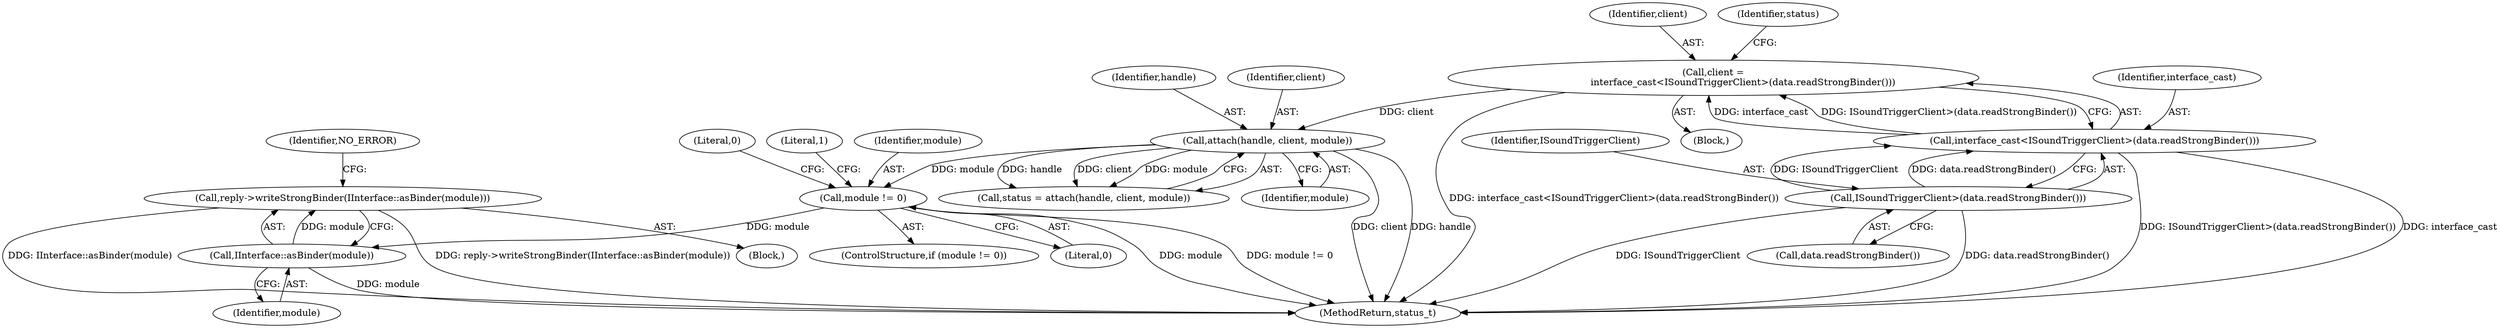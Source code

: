 digraph "0_Android_b9096dc@API" {
"1000226" [label="(Call,reply->writeStrongBinder(IInterface::asBinder(module)))"];
"1000227" [label="(Call,IInterface::asBinder(module))"];
"1000220" [label="(Call,module != 0)"];
"1000213" [label="(Call,attach(handle, client, module))"];
"1000202" [label="(Call,client =\n                    interface_cast<ISoundTriggerClient>(data.readStrongBinder()))"];
"1000204" [label="(Call,interface_cast<ISoundTriggerClient>(data.readStrongBinder()))"];
"1000206" [label="(Call,ISoundTriggerClient>(data.readStrongBinder()))"];
"1000232" [label="(Literal,0)"];
"1000226" [label="(Call,reply->writeStrongBinder(IInterface::asBinder(module)))"];
"1000227" [label="(Call,IInterface::asBinder(module))"];
"1000207" [label="(Identifier,ISoundTriggerClient)"];
"1000203" [label="(Identifier,client)"];
"1000213" [label="(Call,attach(handle, client, module))"];
"1000202" [label="(Call,client =\n                    interface_cast<ISoundTriggerClient>(data.readStrongBinder()))"];
"1000206" [label="(Call,ISoundTriggerClient>(data.readStrongBinder()))"];
"1000234" [label="(Identifier,NO_ERROR)"];
"1000228" [label="(Identifier,module)"];
"1000225" [label="(Literal,1)"];
"1000257" [label="(MethodReturn,status_t)"];
"1000190" [label="(Block,)"];
"1000212" [label="(Identifier,status)"];
"1000223" [label="(Block,)"];
"1000211" [label="(Call,status = attach(handle, client, module))"];
"1000220" [label="(Call,module != 0)"];
"1000214" [label="(Identifier,handle)"];
"1000221" [label="(Identifier,module)"];
"1000219" [label="(ControlStructure,if (module != 0))"];
"1000205" [label="(Identifier,interface_cast)"];
"1000215" [label="(Identifier,client)"];
"1000208" [label="(Call,data.readStrongBinder())"];
"1000204" [label="(Call,interface_cast<ISoundTriggerClient>(data.readStrongBinder()))"];
"1000222" [label="(Literal,0)"];
"1000216" [label="(Identifier,module)"];
"1000226" -> "1000223"  [label="AST: "];
"1000226" -> "1000227"  [label="CFG: "];
"1000227" -> "1000226"  [label="AST: "];
"1000234" -> "1000226"  [label="CFG: "];
"1000226" -> "1000257"  [label="DDG: reply->writeStrongBinder(IInterface::asBinder(module))"];
"1000226" -> "1000257"  [label="DDG: IInterface::asBinder(module)"];
"1000227" -> "1000226"  [label="DDG: module"];
"1000227" -> "1000228"  [label="CFG: "];
"1000228" -> "1000227"  [label="AST: "];
"1000227" -> "1000257"  [label="DDG: module"];
"1000220" -> "1000227"  [label="DDG: module"];
"1000220" -> "1000219"  [label="AST: "];
"1000220" -> "1000222"  [label="CFG: "];
"1000221" -> "1000220"  [label="AST: "];
"1000222" -> "1000220"  [label="AST: "];
"1000225" -> "1000220"  [label="CFG: "];
"1000232" -> "1000220"  [label="CFG: "];
"1000220" -> "1000257"  [label="DDG: module"];
"1000220" -> "1000257"  [label="DDG: module != 0"];
"1000213" -> "1000220"  [label="DDG: module"];
"1000213" -> "1000211"  [label="AST: "];
"1000213" -> "1000216"  [label="CFG: "];
"1000214" -> "1000213"  [label="AST: "];
"1000215" -> "1000213"  [label="AST: "];
"1000216" -> "1000213"  [label="AST: "];
"1000211" -> "1000213"  [label="CFG: "];
"1000213" -> "1000257"  [label="DDG: handle"];
"1000213" -> "1000257"  [label="DDG: client"];
"1000213" -> "1000211"  [label="DDG: handle"];
"1000213" -> "1000211"  [label="DDG: client"];
"1000213" -> "1000211"  [label="DDG: module"];
"1000202" -> "1000213"  [label="DDG: client"];
"1000202" -> "1000190"  [label="AST: "];
"1000202" -> "1000204"  [label="CFG: "];
"1000203" -> "1000202"  [label="AST: "];
"1000204" -> "1000202"  [label="AST: "];
"1000212" -> "1000202"  [label="CFG: "];
"1000202" -> "1000257"  [label="DDG: interface_cast<ISoundTriggerClient>(data.readStrongBinder())"];
"1000204" -> "1000202"  [label="DDG: interface_cast"];
"1000204" -> "1000202"  [label="DDG: ISoundTriggerClient>(data.readStrongBinder())"];
"1000204" -> "1000206"  [label="CFG: "];
"1000205" -> "1000204"  [label="AST: "];
"1000206" -> "1000204"  [label="AST: "];
"1000204" -> "1000257"  [label="DDG: ISoundTriggerClient>(data.readStrongBinder())"];
"1000204" -> "1000257"  [label="DDG: interface_cast"];
"1000206" -> "1000204"  [label="DDG: ISoundTriggerClient"];
"1000206" -> "1000204"  [label="DDG: data.readStrongBinder()"];
"1000206" -> "1000208"  [label="CFG: "];
"1000207" -> "1000206"  [label="AST: "];
"1000208" -> "1000206"  [label="AST: "];
"1000206" -> "1000257"  [label="DDG: ISoundTriggerClient"];
"1000206" -> "1000257"  [label="DDG: data.readStrongBinder()"];
}
